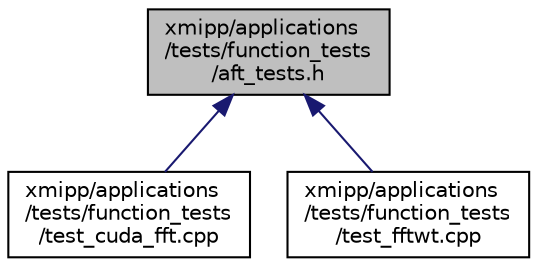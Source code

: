 digraph "xmipp/applications/tests/function_tests/aft_tests.h"
{
  edge [fontname="Helvetica",fontsize="10",labelfontname="Helvetica",labelfontsize="10"];
  node [fontname="Helvetica",fontsize="10",shape=record];
  Node34 [label="xmipp/applications\l/tests/function_tests\l/aft_tests.h",height=0.2,width=0.4,color="black", fillcolor="grey75", style="filled", fontcolor="black"];
  Node34 -> Node35 [dir="back",color="midnightblue",fontsize="10",style="solid",fontname="Helvetica"];
  Node35 [label="xmipp/applications\l/tests/function_tests\l/test_cuda_fft.cpp",height=0.2,width=0.4,color="black", fillcolor="white", style="filled",URL="$test__cuda__fft_8cpp.html"];
  Node34 -> Node36 [dir="back",color="midnightblue",fontsize="10",style="solid",fontname="Helvetica"];
  Node36 [label="xmipp/applications\l/tests/function_tests\l/test_fftwt.cpp",height=0.2,width=0.4,color="black", fillcolor="white", style="filled",URL="$test__fftwt_8cpp.html"];
}
